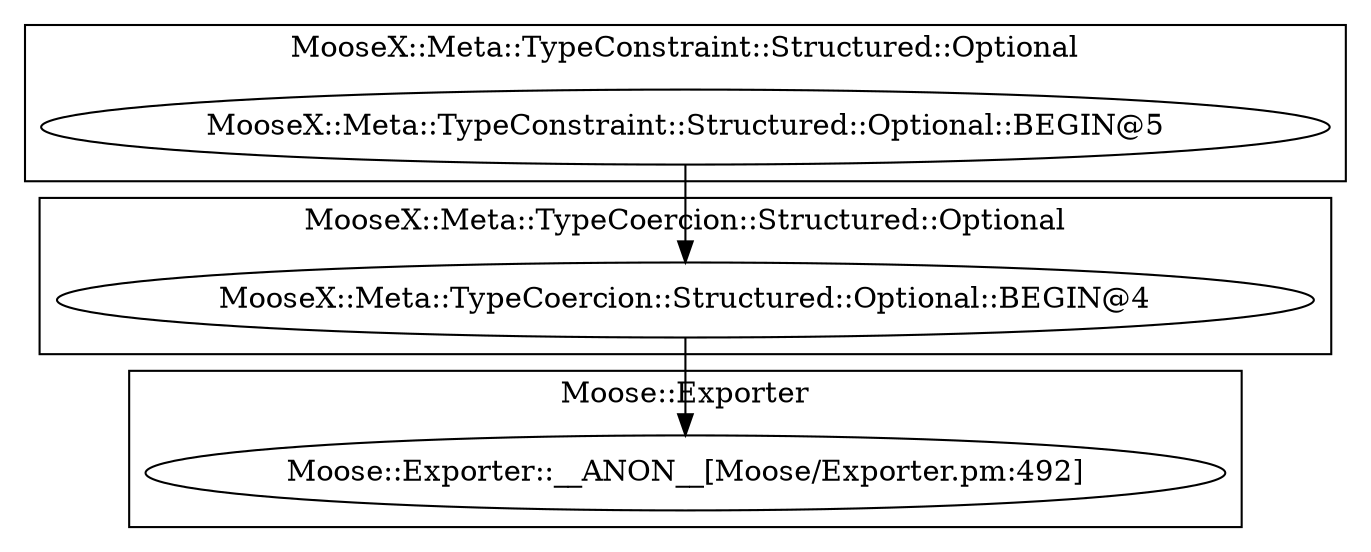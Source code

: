 digraph {
graph [overlap=false]
subgraph cluster_MooseX_Meta_TypeCoercion_Structured_Optional {
	label="MooseX::Meta::TypeCoercion::Structured::Optional";
	"MooseX::Meta::TypeCoercion::Structured::Optional::BEGIN@4";
}
subgraph cluster_MooseX_Meta_TypeConstraint_Structured_Optional {
	label="MooseX::Meta::TypeConstraint::Structured::Optional";
	"MooseX::Meta::TypeConstraint::Structured::Optional::BEGIN@5";
}
subgraph cluster_Moose_Exporter {
	label="Moose::Exporter";
	"Moose::Exporter::__ANON__[Moose/Exporter.pm:492]";
}
"MooseX::Meta::TypeCoercion::Structured::Optional::BEGIN@4" -> "Moose::Exporter::__ANON__[Moose/Exporter.pm:492]";
"MooseX::Meta::TypeConstraint::Structured::Optional::BEGIN@5" -> "MooseX::Meta::TypeCoercion::Structured::Optional::BEGIN@4";
}
